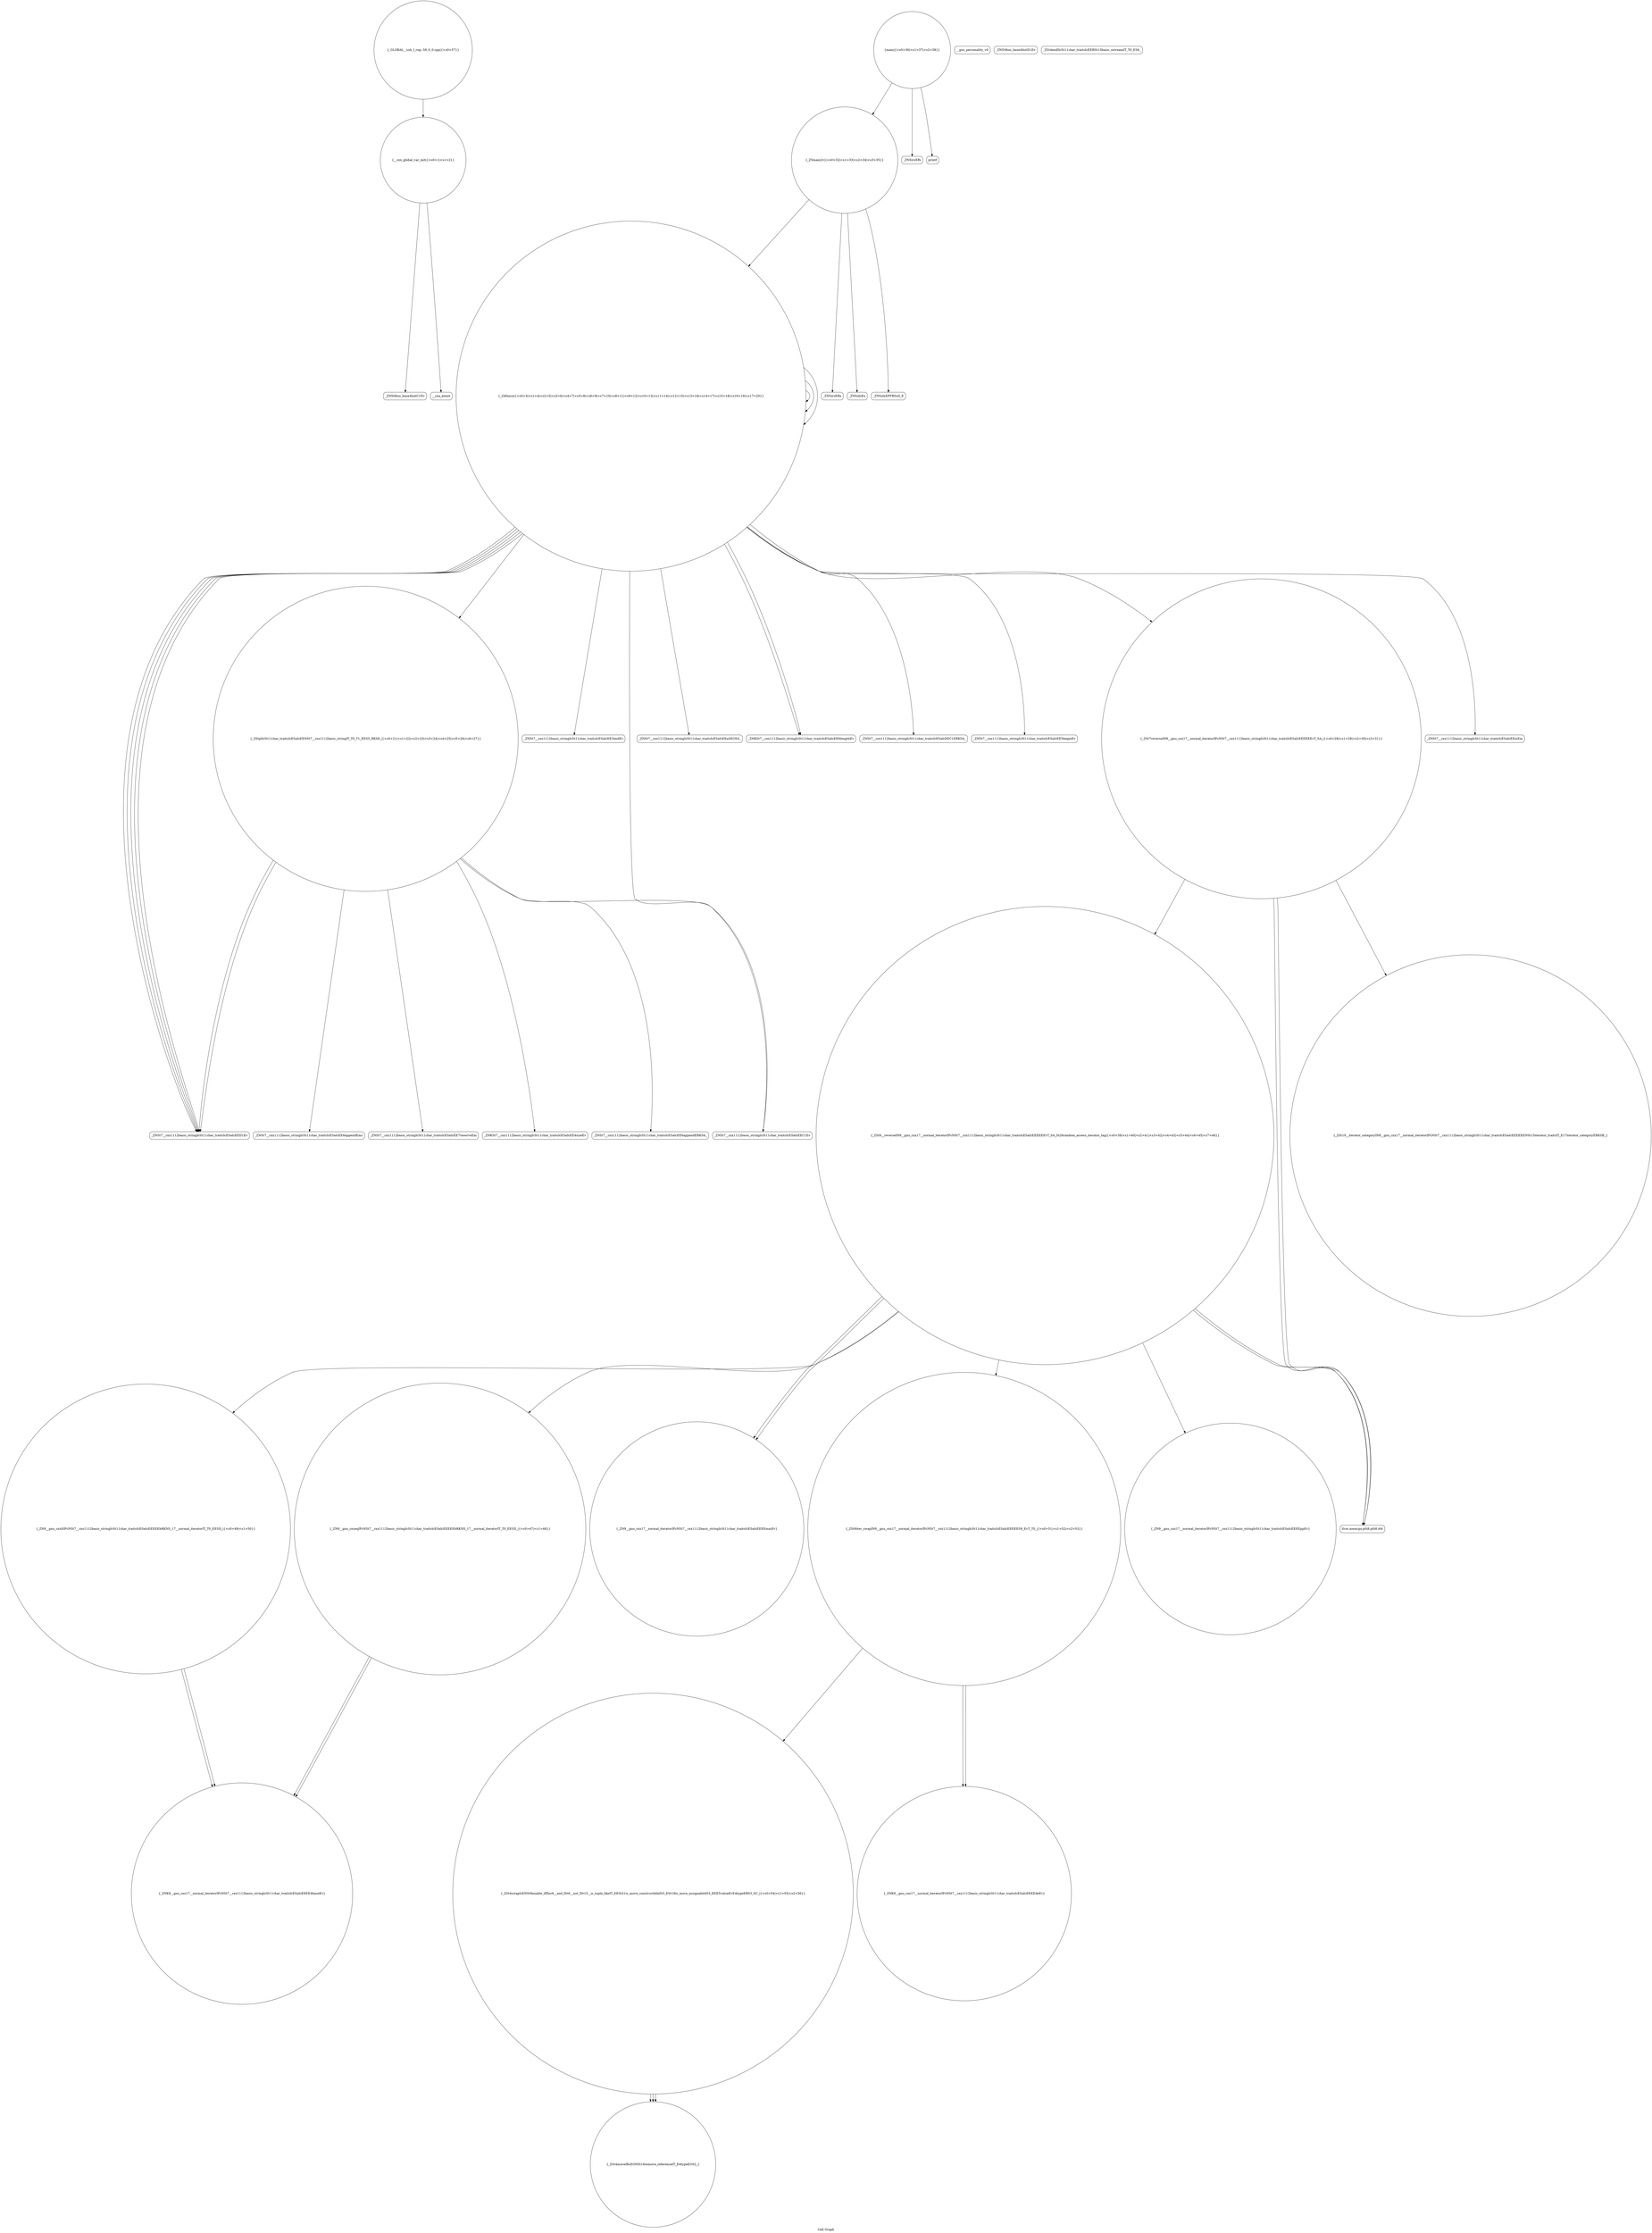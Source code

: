 digraph "Call Graph" {
	label="Call Graph";

	Node0x558a59e39060 [shape=record,shape=circle,label="{__cxx_global_var_init|{<s0>1|<s1>2}}"];
	Node0x558a59e39060:s0 -> Node0x558a59e390e0[color=black];
	Node0x558a59e39060:s1 -> Node0x558a59ec7370[color=black];
	Node0x558a59ec7ef0 [shape=record,shape=Mrecord,label="{_ZNSt7__cxx1112basic_stringIcSt11char_traitsIcESaIcEE6appendEmc}"];
	Node0x558a59ec7570 [shape=record,shape=Mrecord,label="{__gxx_personality_v0}"];
	Node0x558a59ec8270 [shape=record,shape=circle,label="{_ZN9__gnu_cxxltIPcNSt7__cxx1112basic_stringIcSt11char_traitsIcESaIcEEEEEbRKNS_17__normal_iteratorIT_T0_EESD_|{<s0>49|<s1>50}}"];
	Node0x558a59ec8270:s0 -> Node0x558a59ec83f0[color=black];
	Node0x558a59ec8270:s1 -> Node0x558a59ec83f0[color=black];
	Node0x558a59ec78f0 [shape=record,shape=Mrecord,label="{_ZNSt7__cxx1112basic_stringIcSt11char_traitsIcESaIcEE3endEv}"];
	Node0x558a59ec85f0 [shape=record,shape=circle,label="{_GLOBAL__sub_I_rng..58_0_0.cpp|{<s0>57}}"];
	Node0x558a59ec85f0:s0 -> Node0x558a59e39060[color=black];
	Node0x558a59ec7c70 [shape=record,shape=circle,label="{main|{<s0>36|<s1>37|<s2>38}}"];
	Node0x558a59ec7c70:s0 -> Node0x558a59ec7cf0[color=black];
	Node0x558a59ec7c70:s1 -> Node0x558a59ec7d70[color=black];
	Node0x558a59ec7c70:s2 -> Node0x558a59ec79f0[color=black];
	Node0x558a59ec72f0 [shape=record,shape=Mrecord,label="{_ZNSt8ios_base4InitD1Ev}"];
	Node0x558a59ec7ff0 [shape=record,shape=circle,label="{_ZSt9__reverseIN9__gnu_cxx17__normal_iteratorIPcNSt7__cxx1112basic_stringIcSt11char_traitsIcESaIcEEEEEEvT_SA_St26random_access_iterator_tag|{<s0>39|<s1>40|<s2>41|<s3>42|<s4>43|<s5>44|<s6>45|<s7>46}}"];
	Node0x558a59ec7ff0:s0 -> Node0x558a59ec8170[color=black];
	Node0x558a59ec7ff0:s1 -> Node0x558a59ec81f0[color=black];
	Node0x558a59ec7ff0:s2 -> Node0x558a59ec8270[color=black];
	Node0x558a59ec7ff0:s3 -> Node0x558a59ec8070[color=black];
	Node0x558a59ec7ff0:s4 -> Node0x558a59ec8070[color=black];
	Node0x558a59ec7ff0:s5 -> Node0x558a59ec82f0[color=black];
	Node0x558a59ec7ff0:s6 -> Node0x558a59ec8370[color=black];
	Node0x558a59ec7ff0:s7 -> Node0x558a59ec81f0[color=black];
	Node0x558a59ec7670 [shape=record,shape=Mrecord,label="{_ZNSt7__cxx1112basic_stringIcSt11char_traitsIcESaIcEED1Ev}"];
	Node0x558a59ec8370 [shape=record,shape=circle,label="{_ZN9__gnu_cxx17__normal_iteratorIPcNSt7__cxx1112basic_stringIcSt11char_traitsIcESaIcEEEEppEv}"];
	Node0x558a59ec79f0 [shape=record,shape=circle,label="{_Z5main2v|{<s0>32|<s1>33|<s2>34|<s3>35}}"];
	Node0x558a59ec79f0:s0 -> Node0x558a59ec7a70[color=black];
	Node0x558a59ec79f0:s1 -> Node0x558a59ec73f0[color=black];
	Node0x558a59ec79f0:s2 -> Node0x558a59ec7af0[color=black];
	Node0x558a59ec79f0:s3 -> Node0x558a59ec7b70[color=black];
	Node0x558a59ec7d70 [shape=record,shape=Mrecord,label="{printf}"];
	Node0x558a59ec73f0 [shape=record,shape=circle,label="{_Z4funcx|{<s0>3|<s1>4|<s2>5|<s3>6|<s4>7|<s5>8|<s6>9|<s7>10|<s8>11|<s9>12|<s10>13|<s11>14|<s12>15|<s13>16|<s14>17|<s15>18|<s16>19|<s17>20}}"];
	Node0x558a59ec73f0:s0 -> Node0x558a59ec7470[color=black];
	Node0x558a59ec73f0:s1 -> Node0x558a59ec74f0[color=black];
	Node0x558a59ec73f0:s2 -> Node0x558a59ec75f0[color=black];
	Node0x558a59ec73f0:s3 -> Node0x558a59ec7670[color=black];
	Node0x558a59ec73f0:s4 -> Node0x558a59ec76f0[color=black];
	Node0x558a59ec73f0:s5 -> Node0x558a59ec7770[color=black];
	Node0x558a59ec73f0:s6 -> Node0x558a59ec7870[color=black];
	Node0x558a59ec73f0:s7 -> Node0x558a59ec78f0[color=black];
	Node0x558a59ec73f0:s8 -> Node0x558a59ec77f0[color=black];
	Node0x558a59ec73f0:s9 -> Node0x558a59ec76f0[color=black];
	Node0x558a59ec73f0:s10 -> Node0x558a59ec7970[color=black];
	Node0x558a59ec73f0:s11 -> Node0x558a59ec7670[color=black];
	Node0x558a59ec73f0:s12 -> Node0x558a59ec73f0[color=black];
	Node0x558a59ec73f0:s13 -> Node0x558a59ec73f0[color=black];
	Node0x558a59ec73f0:s14 -> Node0x558a59ec7670[color=black];
	Node0x558a59ec73f0:s15 -> Node0x558a59ec73f0[color=black];
	Node0x558a59ec73f0:s16 -> Node0x558a59ec7670[color=black];
	Node0x558a59ec73f0:s17 -> Node0x558a59ec7670[color=black];
	Node0x558a59ec80f0 [shape=record,shape=circle,label="{_ZSt19__iterator_categoryIN9__gnu_cxx17__normal_iteratorIPcNSt7__cxx1112basic_stringIcSt11char_traitsIcESaIcEEEEEENSt15iterator_traitsIT_E17iterator_categoryERKSB_}"];
	Node0x558a59ec7770 [shape=record,shape=Mrecord,label="{_ZNSt7__cxx1112basic_stringIcSt11char_traitsIcESaIcEEC1ERKS4_}"];
	Node0x558a59ec8470 [shape=record,shape=circle,label="{_ZSt4swapIcENSt9enable_ifIXsr6__and_ISt6__not_ISt15__is_tuple_likeIT_EESt21is_move_constructibleIS3_ESt18is_move_assignableIS3_EEE5valueEvE4typeERS3_SC_|{<s0>54|<s1>55|<s2>56}}"];
	Node0x558a59ec8470:s0 -> Node0x558a59ec8570[color=black];
	Node0x558a59ec8470:s1 -> Node0x558a59ec8570[color=black];
	Node0x558a59ec8470:s2 -> Node0x558a59ec8570[color=black];
	Node0x558a59ec7af0 [shape=record,shape=Mrecord,label="{_ZNSolsEx}"];
	Node0x558a59ec7e70 [shape=record,shape=Mrecord,label="{_ZNSt7__cxx1112basic_stringIcSt11char_traitsIcESaIcEE7reserveEm}"];
	Node0x558a59ec74f0 [shape=record,shape=circle,label="{_ZStplIcSt11char_traitsIcESaIcEENSt7__cxx1112basic_stringIT_T0_T1_EES5_RKS8_|{<s0>21|<s1>22|<s2>23|<s3>24|<s4>25|<s5>26|<s6>27}}"];
	Node0x558a59ec74f0:s0 -> Node0x558a59ec7470[color=black];
	Node0x558a59ec74f0:s1 -> Node0x558a59ec7df0[color=black];
	Node0x558a59ec74f0:s2 -> Node0x558a59ec7e70[color=black];
	Node0x558a59ec74f0:s3 -> Node0x558a59ec7ef0[color=black];
	Node0x558a59ec74f0:s4 -> Node0x558a59ec7f70[color=black];
	Node0x558a59ec74f0:s5 -> Node0x558a59ec7670[color=black];
	Node0x558a59ec74f0:s6 -> Node0x558a59ec7670[color=black];
	Node0x558a59ec81f0 [shape=record,shape=circle,label="{_ZN9__gnu_cxx17__normal_iteratorIPcNSt7__cxx1112basic_stringIcSt11char_traitsIcESaIcEEEEmmEv}"];
	Node0x558a59ec7870 [shape=record,shape=Mrecord,label="{_ZNSt7__cxx1112basic_stringIcSt11char_traitsIcESaIcEE5beginEv}"];
	Node0x558a59ec8570 [shape=record,shape=circle,label="{_ZSt4moveIRcEONSt16remove_referenceIT_E4typeEOS2_}"];
	Node0x558a59ec7bf0 [shape=record,shape=Mrecord,label="{_ZSt4endlIcSt11char_traitsIcEERSt13basic_ostreamIT_T0_ES6_}"];
	Node0x558a59e390e0 [shape=record,shape=Mrecord,label="{_ZNSt8ios_base4InitC1Ev}"];
	Node0x558a59ec7f70 [shape=record,shape=Mrecord,label="{_ZNSt7__cxx1112basic_stringIcSt11char_traitsIcESaIcEE6appendERKS4_}"];
	Node0x558a59ec75f0 [shape=record,shape=Mrecord,label="{_ZNSt7__cxx1112basic_stringIcSt11char_traitsIcESaIcEEaSEOS4_}"];
	Node0x558a59ec82f0 [shape=record,shape=circle,label="{_ZSt9iter_swapIN9__gnu_cxx17__normal_iteratorIPcNSt7__cxx1112basic_stringIcSt11char_traitsIcESaIcEEEEES9_EvT_T0_|{<s0>51|<s1>52|<s2>53}}"];
	Node0x558a59ec82f0:s0 -> Node0x558a59ec84f0[color=black];
	Node0x558a59ec82f0:s1 -> Node0x558a59ec84f0[color=black];
	Node0x558a59ec82f0:s2 -> Node0x558a59ec8470[color=black];
	Node0x558a59ec7970 [shape=record,shape=Mrecord,label="{_ZNSt7__cxx1112basic_stringIcSt11char_traitsIcESaIcEEixEm}"];
	Node0x558a59ec7cf0 [shape=record,shape=Mrecord,label="{_ZNSirsERi}"];
	Node0x558a59ec7370 [shape=record,shape=Mrecord,label="{__cxa_atexit}"];
	Node0x558a59ec8070 [shape=record,shape=Mrecord,label="{llvm.memcpy.p0i8.p0i8.i64}"];
	Node0x558a59ec76f0 [shape=record,shape=Mrecord,label="{_ZNKSt7__cxx1112basic_stringIcSt11char_traitsIcESaIcEE6lengthEv}"];
	Node0x558a59ec83f0 [shape=record,shape=circle,label="{_ZNK9__gnu_cxx17__normal_iteratorIPcNSt7__cxx1112basic_stringIcSt11char_traitsIcESaIcEEEE4baseEv}"];
	Node0x558a59ec7a70 [shape=record,shape=Mrecord,label="{_ZNSirsERx}"];
	Node0x558a59ec7df0 [shape=record,shape=Mrecord,label="{_ZNKSt7__cxx1112basic_stringIcSt11char_traitsIcESaIcEE4sizeEv}"];
	Node0x558a59ec7470 [shape=record,shape=Mrecord,label="{_ZNSt7__cxx1112basic_stringIcSt11char_traitsIcESaIcEEC1Ev}"];
	Node0x558a59ec8170 [shape=record,shape=circle,label="{_ZN9__gnu_cxxeqIPcNSt7__cxx1112basic_stringIcSt11char_traitsIcESaIcEEEEEbRKNS_17__normal_iteratorIT_T0_EESD_|{<s0>47|<s1>48}}"];
	Node0x558a59ec8170:s0 -> Node0x558a59ec83f0[color=black];
	Node0x558a59ec8170:s1 -> Node0x558a59ec83f0[color=black];
	Node0x558a59ec77f0 [shape=record,shape=circle,label="{_ZSt7reverseIN9__gnu_cxx17__normal_iteratorIPcNSt7__cxx1112basic_stringIcSt11char_traitsIcESaIcEEEEEEvT_SA_|{<s0>28|<s1>29|<s2>30|<s3>31}}"];
	Node0x558a59ec77f0:s0 -> Node0x558a59ec8070[color=black];
	Node0x558a59ec77f0:s1 -> Node0x558a59ec8070[color=black];
	Node0x558a59ec77f0:s2 -> Node0x558a59ec80f0[color=black];
	Node0x558a59ec77f0:s3 -> Node0x558a59ec7ff0[color=black];
	Node0x558a59ec84f0 [shape=record,shape=circle,label="{_ZNK9__gnu_cxx17__normal_iteratorIPcNSt7__cxx1112basic_stringIcSt11char_traitsIcESaIcEEEEdeEv}"];
	Node0x558a59ec7b70 [shape=record,shape=Mrecord,label="{_ZNSolsEPFRSoS_E}"];
}
